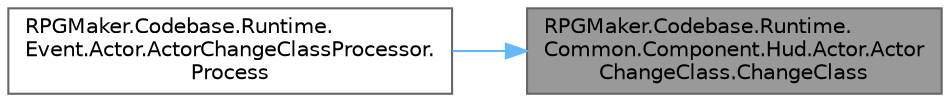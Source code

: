 digraph "RPGMaker.Codebase.Runtime.Common.Component.Hud.Actor.ActorChangeClass.ChangeClass"
{
 // LATEX_PDF_SIZE
  bgcolor="transparent";
  edge [fontname=Helvetica,fontsize=10,labelfontname=Helvetica,labelfontsize=10];
  node [fontname=Helvetica,fontsize=10,shape=box,height=0.2,width=0.4];
  rankdir="RL";
  Node1 [id="Node000001",label="RPGMaker.Codebase.Runtime.\lCommon.Component.Hud.Actor.Actor\lChangeClass.ChangeClass",height=0.2,width=0.4,color="gray40", fillcolor="grey60", style="filled", fontcolor="black",tooltip="😁 クラス変更"];
  Node1 -> Node2 [id="edge1_Node000001_Node000002",dir="back",color="steelblue1",style="solid",tooltip=" "];
  Node2 [id="Node000002",label="RPGMaker.Codebase.Runtime.\lEvent.Actor.ActorChangeClassProcessor.\lProcess",height=0.2,width=0.4,color="grey40", fillcolor="white", style="filled",URL="$d1/dd6/class_r_p_g_maker_1_1_codebase_1_1_runtime_1_1_event_1_1_actor_1_1_actor_change_class_processor.html#a0d6fb642ad6f3e33a84b3b551978d727",tooltip=" "];
}

